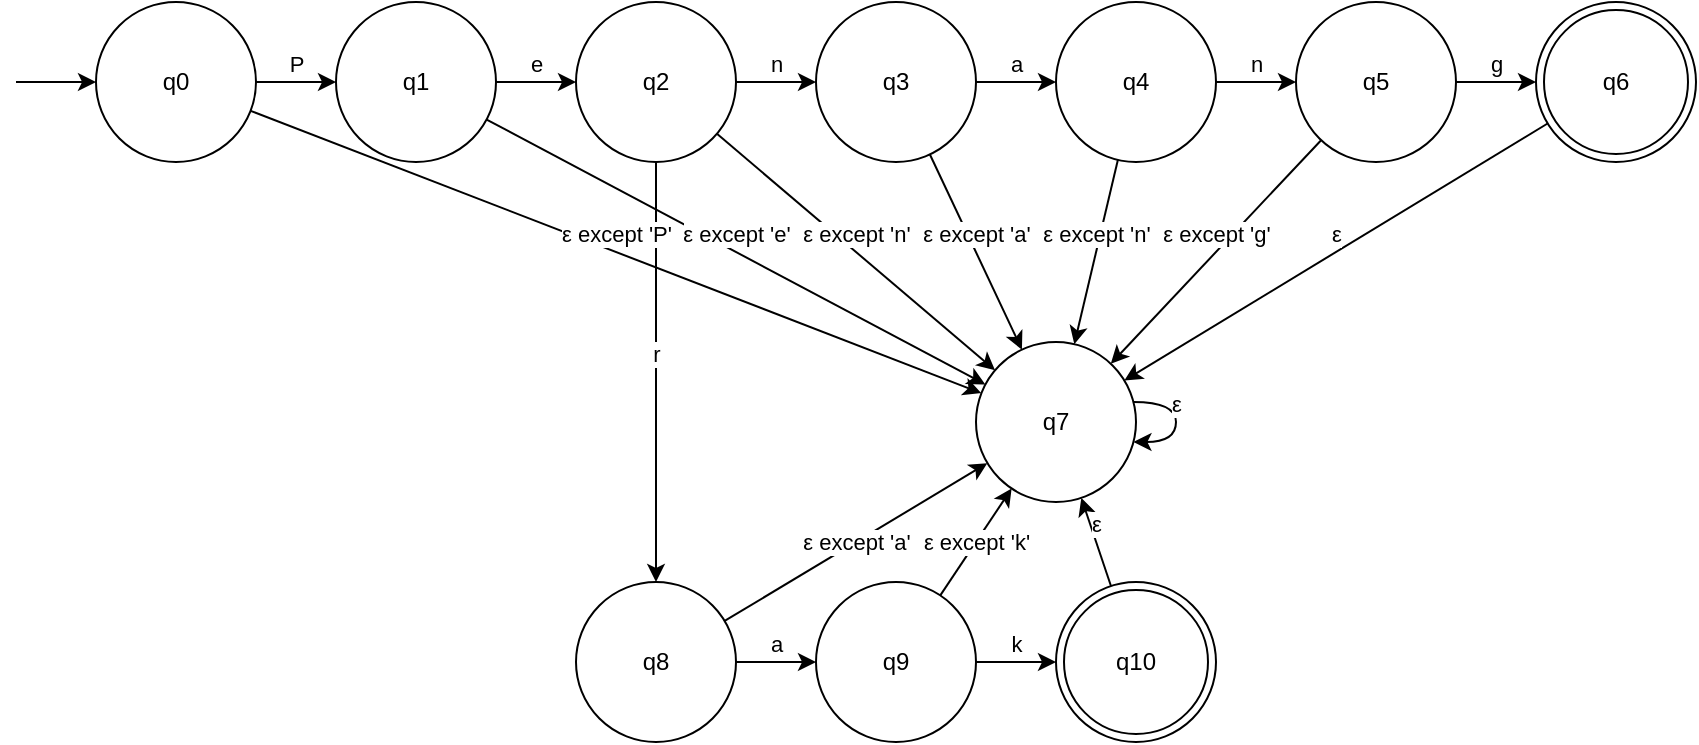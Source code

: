 <mxfile version="18.0.6" type="device"><diagram id="E2qnRhNXzRrnf4zJ8AW6" name="Page-1"><mxGraphModel dx="813" dy="516" grid="1" gridSize="10" guides="1" tooltips="1" connect="1" arrows="1" fold="1" page="1" pageScale="1" pageWidth="850" pageHeight="1100" math="0" shadow="0"><root><mxCell id="0"/><mxCell id="1" parent="0"/><mxCell id="3BsIR4sTj0mKm2HU9Dve-13" value="n" style="edgeStyle=orthogonalEdgeStyle;rounded=0;orthogonalLoop=1;jettySize=auto;html=1;verticalAlign=bottom;" edge="1" parent="1" source="3BsIR4sTj0mKm2HU9Dve-5" target="3BsIR4sTj0mKm2HU9Dve-12"><mxGeometry relative="1" as="geometry"/></mxCell><mxCell id="3BsIR4sTj0mKm2HU9Dve-26" value="ε except 'n'" style="edgeStyle=none;rounded=0;orthogonalLoop=1;jettySize=auto;html=1;verticalAlign=bottom;" edge="1" parent="1" source="3BsIR4sTj0mKm2HU9Dve-5" target="3BsIR4sTj0mKm2HU9Dve-23"><mxGeometry relative="1" as="geometry"/></mxCell><mxCell id="3BsIR4sTj0mKm2HU9Dve-34" value="r" style="rounded=0;orthogonalLoop=1;jettySize=auto;html=1;verticalAlign=bottom;" edge="1" parent="1" source="3BsIR4sTj0mKm2HU9Dve-5" target="3BsIR4sTj0mKm2HU9Dve-33"><mxGeometry relative="1" as="geometry"/></mxCell><mxCell id="3BsIR4sTj0mKm2HU9Dve-5" value="q2" style="ellipse;whiteSpace=wrap;html=1;aspect=fixed;" vertex="1" parent="1"><mxGeometry x="290" y="320" width="80" height="80" as="geometry"/></mxCell><mxCell id="3BsIR4sTj0mKm2HU9Dve-16" value="e" style="edgeStyle=orthogonalEdgeStyle;rounded=0;orthogonalLoop=1;jettySize=auto;html=1;verticalAlign=bottom;" edge="1" parent="1" source="3BsIR4sTj0mKm2HU9Dve-6" target="3BsIR4sTj0mKm2HU9Dve-5"><mxGeometry relative="1" as="geometry"/></mxCell><mxCell id="3BsIR4sTj0mKm2HU9Dve-25" value="ε except 'e'" style="edgeStyle=none;rounded=0;orthogonalLoop=1;jettySize=auto;html=1;verticalAlign=bottom;" edge="1" parent="1" source="3BsIR4sTj0mKm2HU9Dve-6" target="3BsIR4sTj0mKm2HU9Dve-23"><mxGeometry relative="1" as="geometry"/></mxCell><mxCell id="3BsIR4sTj0mKm2HU9Dve-6" value="q1" style="ellipse;whiteSpace=wrap;html=1;aspect=fixed;" vertex="1" parent="1"><mxGeometry x="170" y="320" width="80" height="80" as="geometry"/></mxCell><mxCell id="3BsIR4sTj0mKm2HU9Dve-9" value="P" style="edgeStyle=orthogonalEdgeStyle;rounded=0;orthogonalLoop=1;jettySize=auto;html=1;verticalAlign=bottom;" edge="1" parent="1" source="3BsIR4sTj0mKm2HU9Dve-7" target="3BsIR4sTj0mKm2HU9Dve-6"><mxGeometry relative="1" as="geometry"/></mxCell><mxCell id="3BsIR4sTj0mKm2HU9Dve-24" value="ε except 'P'" style="rounded=0;orthogonalLoop=1;jettySize=auto;html=1;verticalAlign=bottom;" edge="1" parent="1" source="3BsIR4sTj0mKm2HU9Dve-7" target="3BsIR4sTj0mKm2HU9Dve-23"><mxGeometry relative="1" as="geometry"/></mxCell><mxCell id="3BsIR4sTj0mKm2HU9Dve-7" value="q0" style="ellipse;whiteSpace=wrap;html=1;aspect=fixed;" vertex="1" parent="1"><mxGeometry x="50" y="320" width="80" height="80" as="geometry"/></mxCell><mxCell id="3BsIR4sTj0mKm2HU9Dve-8" value="" style="endArrow=classic;html=1;rounded=0;entryX=0;entryY=0.5;entryDx=0;entryDy=0;" edge="1" parent="1" target="3BsIR4sTj0mKm2HU9Dve-7"><mxGeometry width="50" height="50" relative="1" as="geometry"><mxPoint x="10" y="360" as="sourcePoint"/><mxPoint x="-10" y="350" as="targetPoint"/></mxGeometry></mxCell><mxCell id="3BsIR4sTj0mKm2HU9Dve-15" value="a" style="edgeStyle=orthogonalEdgeStyle;rounded=0;orthogonalLoop=1;jettySize=auto;html=1;verticalAlign=bottom;" edge="1" parent="1" source="3BsIR4sTj0mKm2HU9Dve-12" target="3BsIR4sTj0mKm2HU9Dve-14"><mxGeometry relative="1" as="geometry"/></mxCell><mxCell id="3BsIR4sTj0mKm2HU9Dve-27" value="ε except 'a'" style="edgeStyle=none;rounded=0;orthogonalLoop=1;jettySize=auto;html=1;verticalAlign=bottom;" edge="1" parent="1" source="3BsIR4sTj0mKm2HU9Dve-12" target="3BsIR4sTj0mKm2HU9Dve-23"><mxGeometry relative="1" as="geometry"/></mxCell><mxCell id="3BsIR4sTj0mKm2HU9Dve-12" value="q3" style="ellipse;whiteSpace=wrap;html=1;aspect=fixed;" vertex="1" parent="1"><mxGeometry x="410" y="320" width="80" height="80" as="geometry"/></mxCell><mxCell id="3BsIR4sTj0mKm2HU9Dve-18" value="n" style="edgeStyle=orthogonalEdgeStyle;rounded=0;orthogonalLoop=1;jettySize=auto;html=1;verticalAlign=bottom;" edge="1" parent="1" source="3BsIR4sTj0mKm2HU9Dve-14" target="3BsIR4sTj0mKm2HU9Dve-17"><mxGeometry relative="1" as="geometry"/></mxCell><mxCell id="3BsIR4sTj0mKm2HU9Dve-28" value="ε except 'n'" style="edgeStyle=none;rounded=0;orthogonalLoop=1;jettySize=auto;html=1;verticalAlign=bottom;" edge="1" parent="1" source="3BsIR4sTj0mKm2HU9Dve-14" target="3BsIR4sTj0mKm2HU9Dve-23"><mxGeometry relative="1" as="geometry"/></mxCell><mxCell id="3BsIR4sTj0mKm2HU9Dve-14" value="q4" style="ellipse;whiteSpace=wrap;html=1;aspect=fixed;" vertex="1" parent="1"><mxGeometry x="530" y="320" width="80" height="80" as="geometry"/></mxCell><mxCell id="3BsIR4sTj0mKm2HU9Dve-20" value="g" style="edgeStyle=orthogonalEdgeStyle;rounded=0;orthogonalLoop=1;jettySize=auto;html=1;verticalAlign=bottom;" edge="1" parent="1" source="3BsIR4sTj0mKm2HU9Dve-17" target="3BsIR4sTj0mKm2HU9Dve-21"><mxGeometry relative="1" as="geometry"><mxPoint x="770" y="360" as="targetPoint"/></mxGeometry></mxCell><mxCell id="3BsIR4sTj0mKm2HU9Dve-29" value="ε except 'g'" style="edgeStyle=none;rounded=0;orthogonalLoop=1;jettySize=auto;html=1;verticalAlign=bottom;" edge="1" parent="1" source="3BsIR4sTj0mKm2HU9Dve-17" target="3BsIR4sTj0mKm2HU9Dve-23"><mxGeometry relative="1" as="geometry"/></mxCell><mxCell id="3BsIR4sTj0mKm2HU9Dve-17" value="q5" style="ellipse;whiteSpace=wrap;html=1;aspect=fixed;" vertex="1" parent="1"><mxGeometry x="650" y="320" width="80" height="80" as="geometry"/></mxCell><mxCell id="3BsIR4sTj0mKm2HU9Dve-30" value="ε" style="edgeStyle=none;rounded=0;orthogonalLoop=1;jettySize=auto;html=1;verticalAlign=bottom;" edge="1" parent="1" source="3BsIR4sTj0mKm2HU9Dve-21" target="3BsIR4sTj0mKm2HU9Dve-23"><mxGeometry relative="1" as="geometry"/></mxCell><mxCell id="3BsIR4sTj0mKm2HU9Dve-21" value="q6" style="ellipse;shape=doubleEllipse;whiteSpace=wrap;html=1;aspect=fixed;" vertex="1" parent="1"><mxGeometry x="770" y="320" width="80" height="80" as="geometry"/></mxCell><mxCell id="3BsIR4sTj0mKm2HU9Dve-23" value="q7" style="ellipse;whiteSpace=wrap;html=1;aspect=fixed;" vertex="1" parent="1"><mxGeometry x="490" y="490" width="80" height="80" as="geometry"/></mxCell><mxCell id="3BsIR4sTj0mKm2HU9Dve-36" value="a" style="edgeStyle=none;rounded=0;orthogonalLoop=1;jettySize=auto;html=1;entryX=0;entryY=0.5;entryDx=0;entryDy=0;verticalAlign=bottom;" edge="1" parent="1" source="3BsIR4sTj0mKm2HU9Dve-33" target="3BsIR4sTj0mKm2HU9Dve-35"><mxGeometry relative="1" as="geometry"/></mxCell><mxCell id="3BsIR4sTj0mKm2HU9Dve-46" value="ε except 'a'" style="rounded=0;orthogonalLoop=1;jettySize=auto;html=1;" edge="1" parent="1" source="3BsIR4sTj0mKm2HU9Dve-33" target="3BsIR4sTj0mKm2HU9Dve-23"><mxGeometry relative="1" as="geometry"/></mxCell><mxCell id="3BsIR4sTj0mKm2HU9Dve-33" value="q8" style="ellipse;whiteSpace=wrap;html=1;aspect=fixed;" vertex="1" parent="1"><mxGeometry x="290" y="610" width="80" height="80" as="geometry"/></mxCell><mxCell id="3BsIR4sTj0mKm2HU9Dve-38" value="k" style="edgeStyle=none;rounded=0;orthogonalLoop=1;jettySize=auto;html=1;verticalAlign=bottom;" edge="1" parent="1" source="3BsIR4sTj0mKm2HU9Dve-35" target="3BsIR4sTj0mKm2HU9Dve-37"><mxGeometry relative="1" as="geometry"/></mxCell><mxCell id="3BsIR4sTj0mKm2HU9Dve-47" value="ε except 'k'" style="edgeStyle=none;rounded=0;orthogonalLoop=1;jettySize=auto;html=1;" edge="1" parent="1" source="3BsIR4sTj0mKm2HU9Dve-35" target="3BsIR4sTj0mKm2HU9Dve-23"><mxGeometry relative="1" as="geometry"/></mxCell><mxCell id="3BsIR4sTj0mKm2HU9Dve-35" value="q9" style="ellipse;whiteSpace=wrap;html=1;aspect=fixed;" vertex="1" parent="1"><mxGeometry x="410" y="610" width="80" height="80" as="geometry"/></mxCell><mxCell id="3BsIR4sTj0mKm2HU9Dve-48" value="ε" style="edgeStyle=none;rounded=0;orthogonalLoop=1;jettySize=auto;html=1;verticalAlign=bottom;" edge="1" parent="1" source="3BsIR4sTj0mKm2HU9Dve-37" target="3BsIR4sTj0mKm2HU9Dve-23"><mxGeometry relative="1" as="geometry"/></mxCell><mxCell id="3BsIR4sTj0mKm2HU9Dve-37" value="q10" style="ellipse;shape=doubleEllipse;whiteSpace=wrap;html=1;aspect=fixed;" vertex="1" parent="1"><mxGeometry x="530" y="610" width="80" height="80" as="geometry"/></mxCell><mxCell id="3BsIR4sTj0mKm2HU9Dve-45" value="ε" style="edgeStyle=orthogonalEdgeStyle;curved=1;rounded=0;orthogonalLoop=1;jettySize=auto;html=1;verticalAlign=bottom;" edge="1" parent="1" source="3BsIR4sTj0mKm2HU9Dve-23" target="3BsIR4sTj0mKm2HU9Dve-23"><mxGeometry relative="1" as="geometry"/></mxCell></root></mxGraphModel></diagram></mxfile>